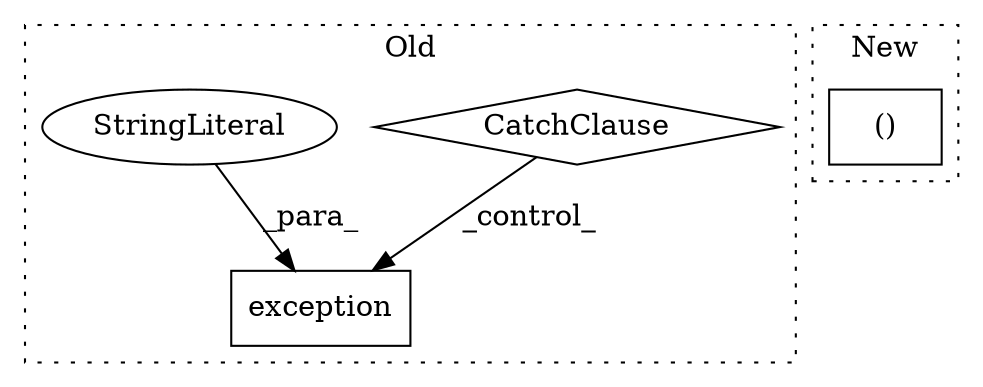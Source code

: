 digraph G {
subgraph cluster0 {
1 [label="exception" a="32" s="3131,3188" l="10,1" shape="box"];
3 [label="CatchClause" a="12" s="3078,3111" l="13,2" shape="diamond"];
4 [label="StringLiteral" a="45" s="3141" l="42" shape="ellipse"];
label = "Old";
style="dotted";
}
subgraph cluster1 {
2 [label="()" a="106" s="2565" l="22" shape="box"];
label = "New";
style="dotted";
}
3 -> 1 [label="_control_"];
4 -> 1 [label="_para_"];
}